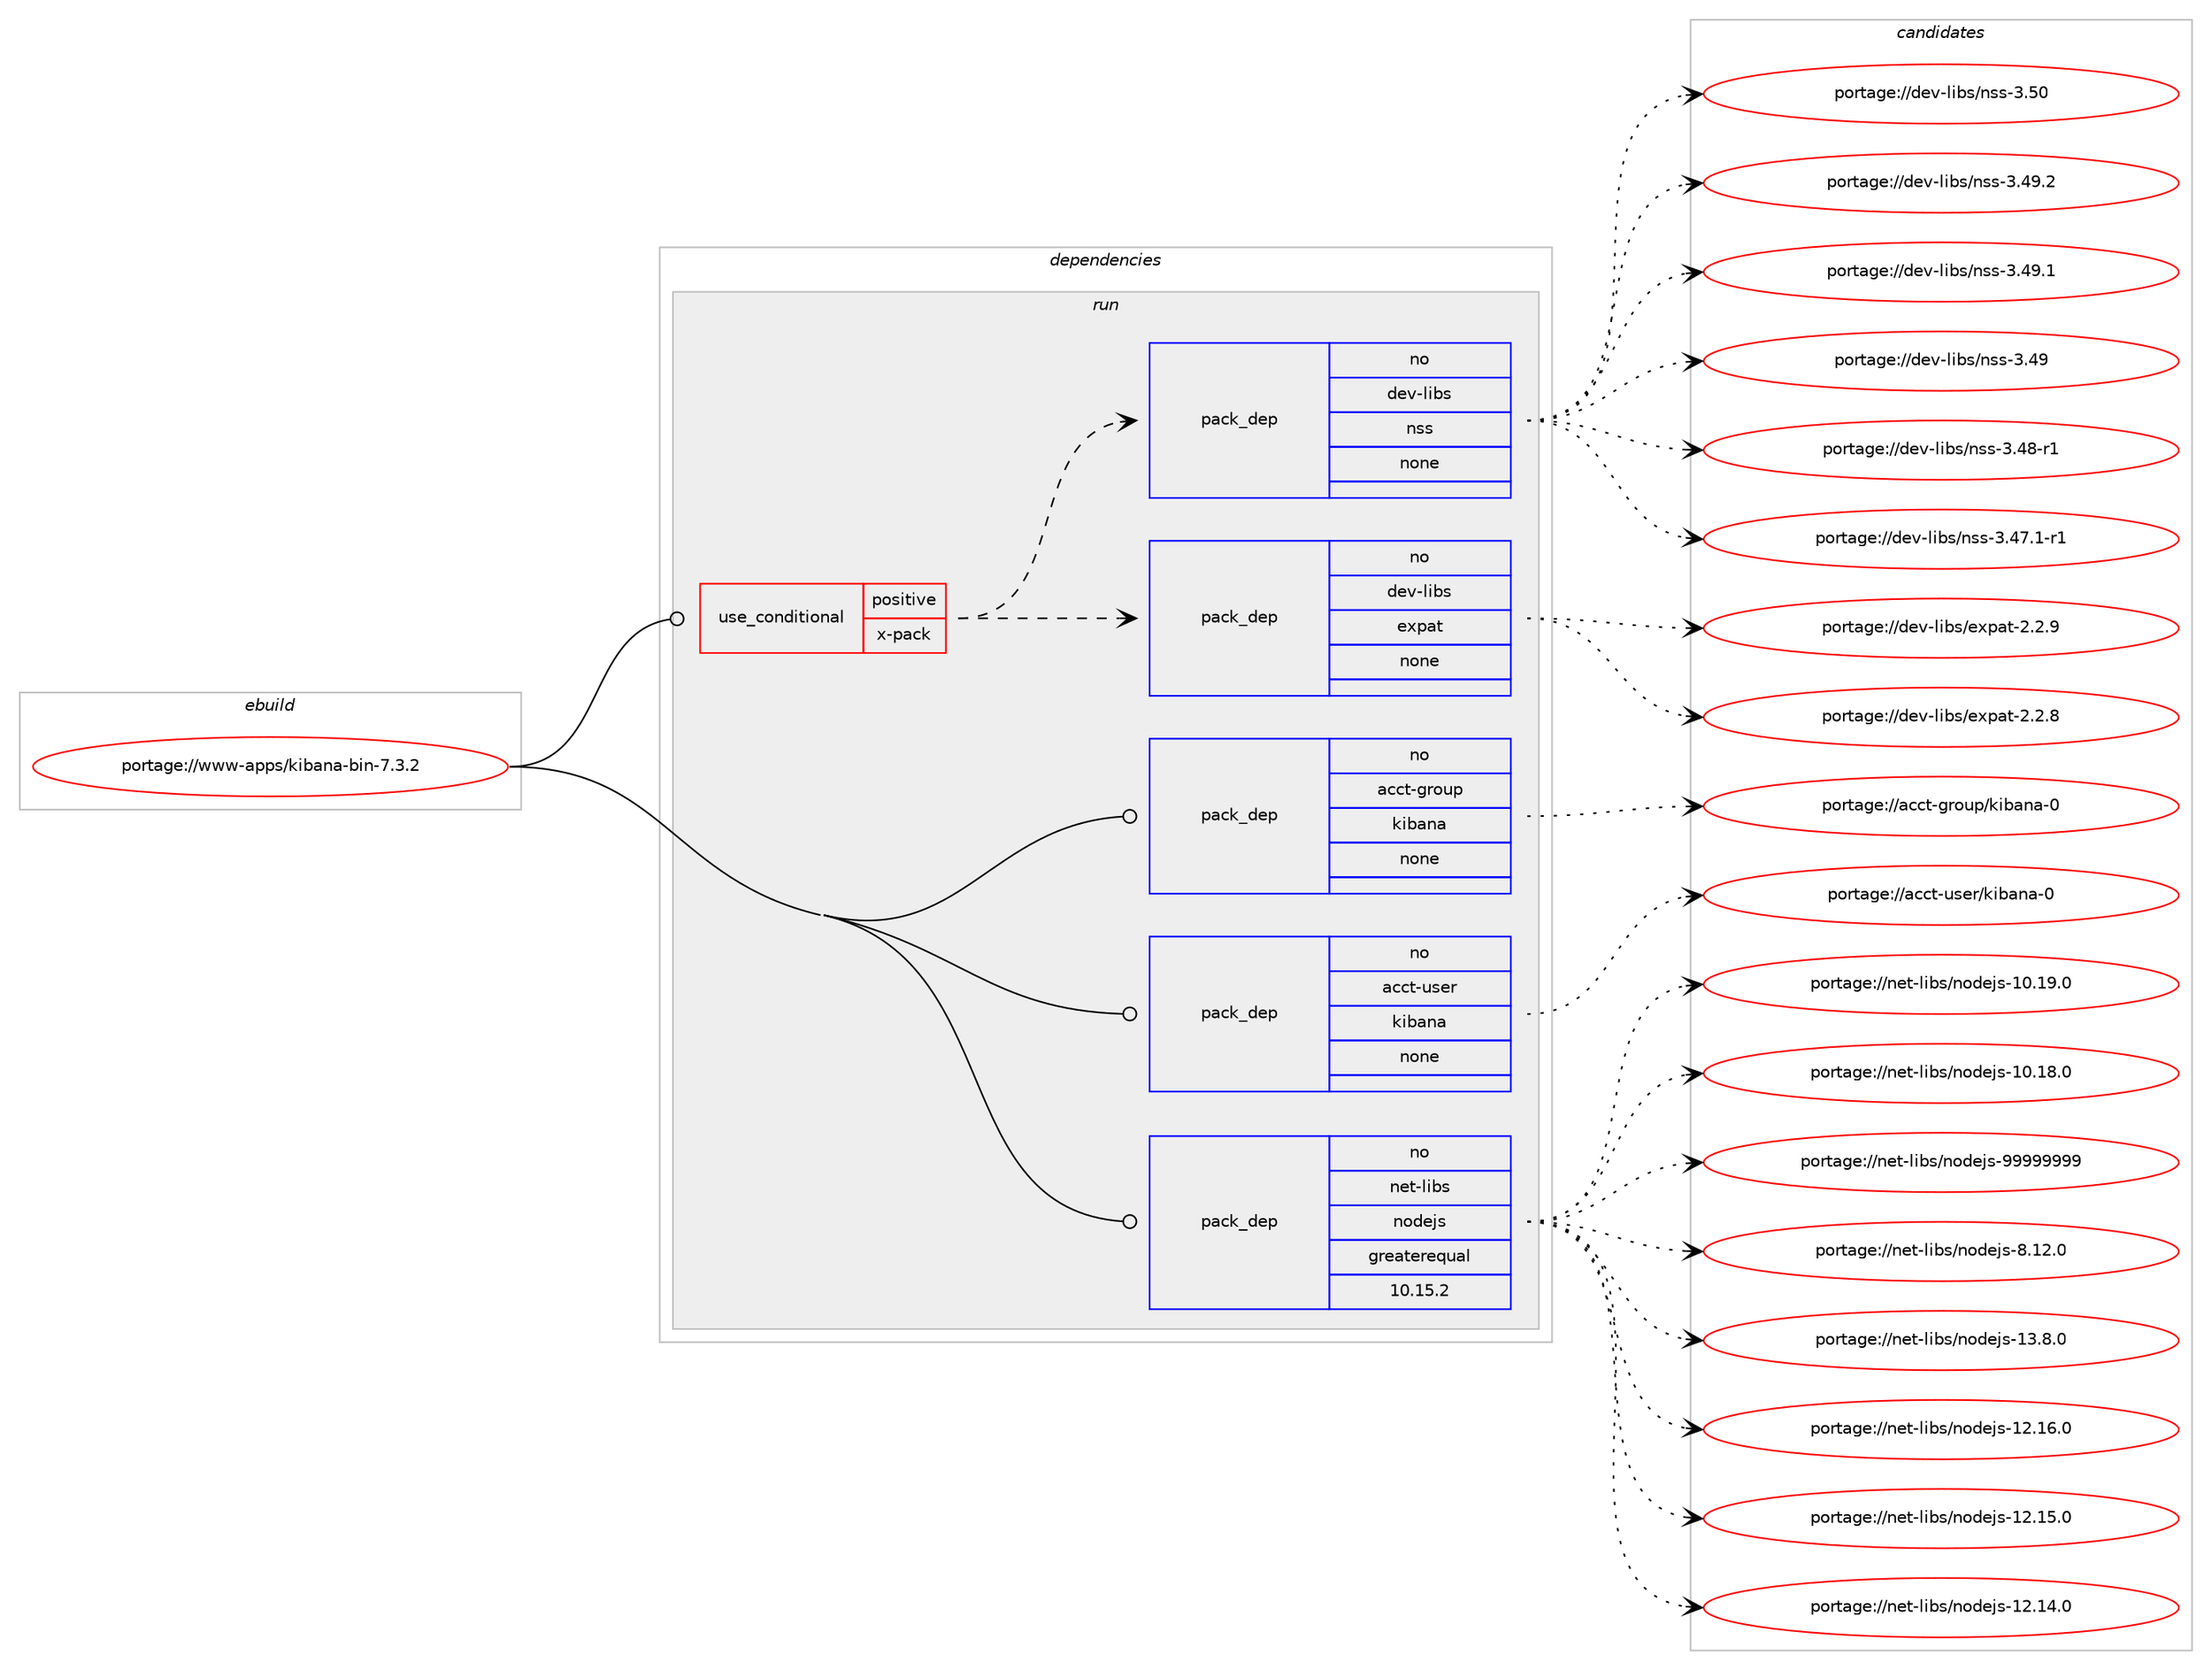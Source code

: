digraph prolog {

# *************
# Graph options
# *************

newrank=true;
concentrate=true;
compound=true;
graph [rankdir=LR,fontname=Helvetica,fontsize=10,ranksep=1.5];#, ranksep=2.5, nodesep=0.2];
edge  [arrowhead=vee];
node  [fontname=Helvetica,fontsize=10];

# **********
# The ebuild
# **********

subgraph cluster_leftcol {
color=gray;
rank=same;
label=<<i>ebuild</i>>;
id [label="portage://www-apps/kibana-bin-7.3.2", color=red, width=4, href="../www-apps/kibana-bin-7.3.2.svg"];
}

# ****************
# The dependencies
# ****************

subgraph cluster_midcol {
color=gray;
label=<<i>dependencies</i>>;
subgraph cluster_compile {
fillcolor="#eeeeee";
style=filled;
label=<<i>compile</i>>;
}
subgraph cluster_compileandrun {
fillcolor="#eeeeee";
style=filled;
label=<<i>compile and run</i>>;
}
subgraph cluster_run {
fillcolor="#eeeeee";
style=filled;
label=<<i>run</i>>;
subgraph cond6089 {
dependency33679 [label=<<TABLE BORDER="0" CELLBORDER="1" CELLSPACING="0" CELLPADDING="4"><TR><TD ROWSPAN="3" CELLPADDING="10">use_conditional</TD></TR><TR><TD>positive</TD></TR><TR><TD>x-pack</TD></TR></TABLE>>, shape=none, color=red];
subgraph pack26977 {
dependency33680 [label=<<TABLE BORDER="0" CELLBORDER="1" CELLSPACING="0" CELLPADDING="4" WIDTH="220"><TR><TD ROWSPAN="6" CELLPADDING="30">pack_dep</TD></TR><TR><TD WIDTH="110">no</TD></TR><TR><TD>dev-libs</TD></TR><TR><TD>expat</TD></TR><TR><TD>none</TD></TR><TR><TD></TD></TR></TABLE>>, shape=none, color=blue];
}
dependency33679:e -> dependency33680:w [weight=20,style="dashed",arrowhead="vee"];
subgraph pack26978 {
dependency33681 [label=<<TABLE BORDER="0" CELLBORDER="1" CELLSPACING="0" CELLPADDING="4" WIDTH="220"><TR><TD ROWSPAN="6" CELLPADDING="30">pack_dep</TD></TR><TR><TD WIDTH="110">no</TD></TR><TR><TD>dev-libs</TD></TR><TR><TD>nss</TD></TR><TR><TD>none</TD></TR><TR><TD></TD></TR></TABLE>>, shape=none, color=blue];
}
dependency33679:e -> dependency33681:w [weight=20,style="dashed",arrowhead="vee"];
}
id:e -> dependency33679:w [weight=20,style="solid",arrowhead="odot"];
subgraph pack26979 {
dependency33682 [label=<<TABLE BORDER="0" CELLBORDER="1" CELLSPACING="0" CELLPADDING="4" WIDTH="220"><TR><TD ROWSPAN="6" CELLPADDING="30">pack_dep</TD></TR><TR><TD WIDTH="110">no</TD></TR><TR><TD>acct-group</TD></TR><TR><TD>kibana</TD></TR><TR><TD>none</TD></TR><TR><TD></TD></TR></TABLE>>, shape=none, color=blue];
}
id:e -> dependency33682:w [weight=20,style="solid",arrowhead="odot"];
subgraph pack26980 {
dependency33683 [label=<<TABLE BORDER="0" CELLBORDER="1" CELLSPACING="0" CELLPADDING="4" WIDTH="220"><TR><TD ROWSPAN="6" CELLPADDING="30">pack_dep</TD></TR><TR><TD WIDTH="110">no</TD></TR><TR><TD>acct-user</TD></TR><TR><TD>kibana</TD></TR><TR><TD>none</TD></TR><TR><TD></TD></TR></TABLE>>, shape=none, color=blue];
}
id:e -> dependency33683:w [weight=20,style="solid",arrowhead="odot"];
subgraph pack26981 {
dependency33684 [label=<<TABLE BORDER="0" CELLBORDER="1" CELLSPACING="0" CELLPADDING="4" WIDTH="220"><TR><TD ROWSPAN="6" CELLPADDING="30">pack_dep</TD></TR><TR><TD WIDTH="110">no</TD></TR><TR><TD>net-libs</TD></TR><TR><TD>nodejs</TD></TR><TR><TD>greaterequal</TD></TR><TR><TD>10.15.2</TD></TR></TABLE>>, shape=none, color=blue];
}
id:e -> dependency33684:w [weight=20,style="solid",arrowhead="odot"];
}
}

# **************
# The candidates
# **************

subgraph cluster_choices {
rank=same;
color=gray;
label=<<i>candidates</i>>;

subgraph choice26977 {
color=black;
nodesep=1;
choice10010111845108105981154710112011297116455046504657 [label="portage://dev-libs/expat-2.2.9", color=red, width=4,href="../dev-libs/expat-2.2.9.svg"];
choice10010111845108105981154710112011297116455046504656 [label="portage://dev-libs/expat-2.2.8", color=red, width=4,href="../dev-libs/expat-2.2.8.svg"];
dependency33680:e -> choice10010111845108105981154710112011297116455046504657:w [style=dotted,weight="100"];
dependency33680:e -> choice10010111845108105981154710112011297116455046504656:w [style=dotted,weight="100"];
}
subgraph choice26978 {
color=black;
nodesep=1;
choice1001011184510810598115471101151154551465348 [label="portage://dev-libs/nss-3.50", color=red, width=4,href="../dev-libs/nss-3.50.svg"];
choice10010111845108105981154711011511545514652574650 [label="portage://dev-libs/nss-3.49.2", color=red, width=4,href="../dev-libs/nss-3.49.2.svg"];
choice10010111845108105981154711011511545514652574649 [label="portage://dev-libs/nss-3.49.1", color=red, width=4,href="../dev-libs/nss-3.49.1.svg"];
choice1001011184510810598115471101151154551465257 [label="portage://dev-libs/nss-3.49", color=red, width=4,href="../dev-libs/nss-3.49.svg"];
choice10010111845108105981154711011511545514652564511449 [label="portage://dev-libs/nss-3.48-r1", color=red, width=4,href="../dev-libs/nss-3.48-r1.svg"];
choice100101118451081059811547110115115455146525546494511449 [label="portage://dev-libs/nss-3.47.1-r1", color=red, width=4,href="../dev-libs/nss-3.47.1-r1.svg"];
dependency33681:e -> choice1001011184510810598115471101151154551465348:w [style=dotted,weight="100"];
dependency33681:e -> choice10010111845108105981154711011511545514652574650:w [style=dotted,weight="100"];
dependency33681:e -> choice10010111845108105981154711011511545514652574649:w [style=dotted,weight="100"];
dependency33681:e -> choice1001011184510810598115471101151154551465257:w [style=dotted,weight="100"];
dependency33681:e -> choice10010111845108105981154711011511545514652564511449:w [style=dotted,weight="100"];
dependency33681:e -> choice100101118451081059811547110115115455146525546494511449:w [style=dotted,weight="100"];
}
subgraph choice26979 {
color=black;
nodesep=1;
choice97999911645103114111117112471071059897110974548 [label="portage://acct-group/kibana-0", color=red, width=4,href="../acct-group/kibana-0.svg"];
dependency33682:e -> choice97999911645103114111117112471071059897110974548:w [style=dotted,weight="100"];
}
subgraph choice26980 {
color=black;
nodesep=1;
choice97999911645117115101114471071059897110974548 [label="portage://acct-user/kibana-0", color=red, width=4,href="../acct-user/kibana-0.svg"];
dependency33683:e -> choice97999911645117115101114471071059897110974548:w [style=dotted,weight="100"];
}
subgraph choice26981 {
color=black;
nodesep=1;
choice110101116451081059811547110111100101106115455757575757575757 [label="portage://net-libs/nodejs-99999999", color=red, width=4,href="../net-libs/nodejs-99999999.svg"];
choice11010111645108105981154711011110010110611545564649504648 [label="portage://net-libs/nodejs-8.12.0", color=red, width=4,href="../net-libs/nodejs-8.12.0.svg"];
choice11010111645108105981154711011110010110611545495146564648 [label="portage://net-libs/nodejs-13.8.0", color=red, width=4,href="../net-libs/nodejs-13.8.0.svg"];
choice1101011164510810598115471101111001011061154549504649544648 [label="portage://net-libs/nodejs-12.16.0", color=red, width=4,href="../net-libs/nodejs-12.16.0.svg"];
choice1101011164510810598115471101111001011061154549504649534648 [label="portage://net-libs/nodejs-12.15.0", color=red, width=4,href="../net-libs/nodejs-12.15.0.svg"];
choice1101011164510810598115471101111001011061154549504649524648 [label="portage://net-libs/nodejs-12.14.0", color=red, width=4,href="../net-libs/nodejs-12.14.0.svg"];
choice1101011164510810598115471101111001011061154549484649574648 [label="portage://net-libs/nodejs-10.19.0", color=red, width=4,href="../net-libs/nodejs-10.19.0.svg"];
choice1101011164510810598115471101111001011061154549484649564648 [label="portage://net-libs/nodejs-10.18.0", color=red, width=4,href="../net-libs/nodejs-10.18.0.svg"];
dependency33684:e -> choice110101116451081059811547110111100101106115455757575757575757:w [style=dotted,weight="100"];
dependency33684:e -> choice11010111645108105981154711011110010110611545564649504648:w [style=dotted,weight="100"];
dependency33684:e -> choice11010111645108105981154711011110010110611545495146564648:w [style=dotted,weight="100"];
dependency33684:e -> choice1101011164510810598115471101111001011061154549504649544648:w [style=dotted,weight="100"];
dependency33684:e -> choice1101011164510810598115471101111001011061154549504649534648:w [style=dotted,weight="100"];
dependency33684:e -> choice1101011164510810598115471101111001011061154549504649524648:w [style=dotted,weight="100"];
dependency33684:e -> choice1101011164510810598115471101111001011061154549484649574648:w [style=dotted,weight="100"];
dependency33684:e -> choice1101011164510810598115471101111001011061154549484649564648:w [style=dotted,weight="100"];
}
}

}
